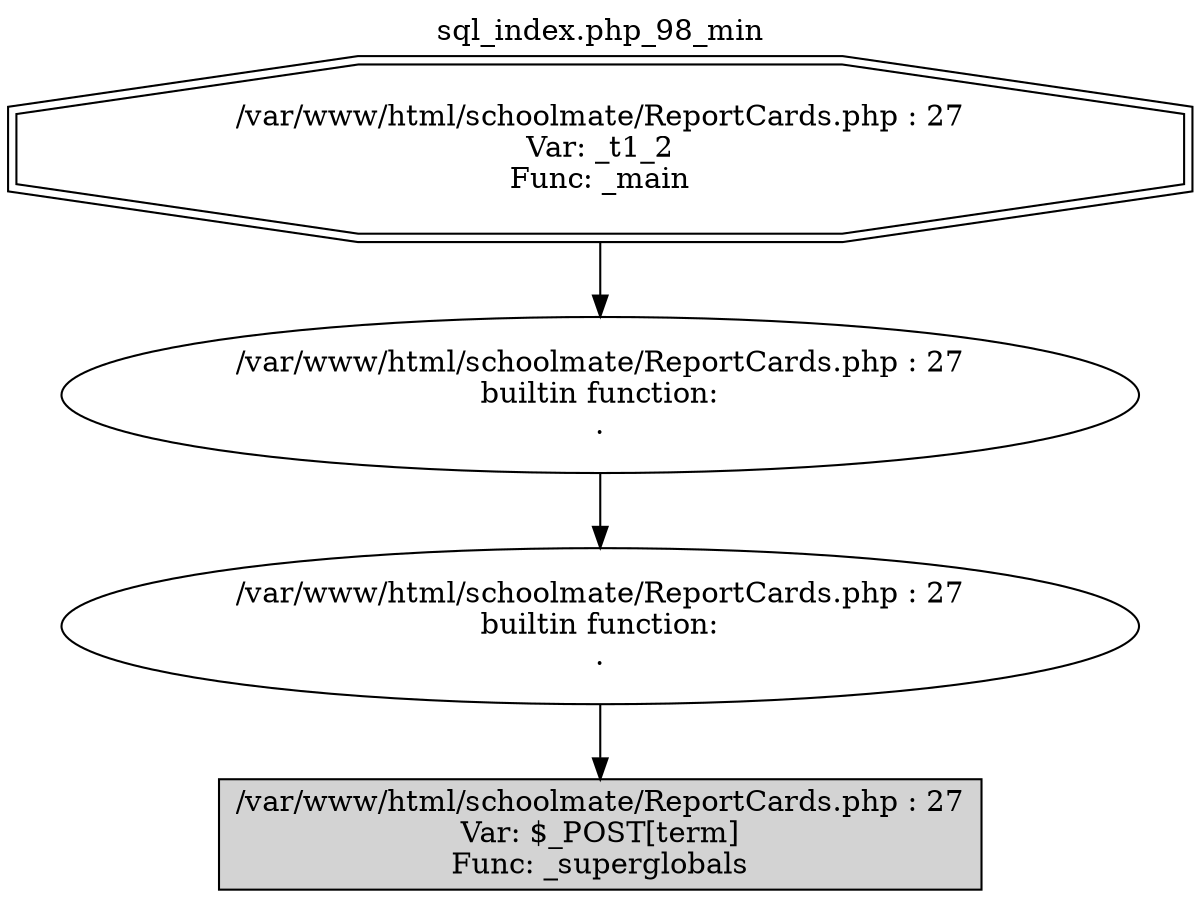digraph cfg {
  label="sql_index.php_98_min";
  labelloc=t;
  n1 [shape=doubleoctagon, label="/var/www/html/schoolmate/ReportCards.php : 27\nVar: _t1_2\nFunc: _main\n"];
  n2 [shape=ellipse, label="/var/www/html/schoolmate/ReportCards.php : 27\nbuiltin function:\n.\n"];
  n3 [shape=ellipse, label="/var/www/html/schoolmate/ReportCards.php : 27\nbuiltin function:\n.\n"];
  n4 [shape=box, label="/var/www/html/schoolmate/ReportCards.php : 27\nVar: $_POST[term]\nFunc: _superglobals\n",style=filled];
  n1 -> n2;
  n2 -> n3;
  n3 -> n4;
}
